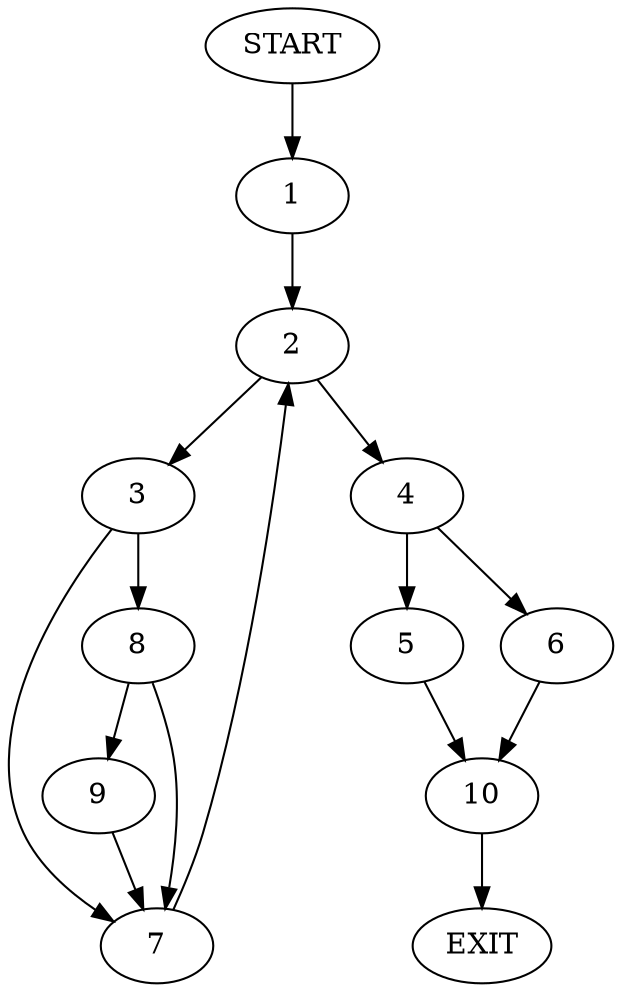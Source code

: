 digraph {
0 [label="START"]
11 [label="EXIT"]
0 -> 1
1 -> 2
2 -> 3
2 -> 4
4 -> 5
4 -> 6
3 -> 7
3 -> 8
7 -> 2
8 -> 7
8 -> 9
9 -> 7
5 -> 10
6 -> 10
10 -> 11
}

